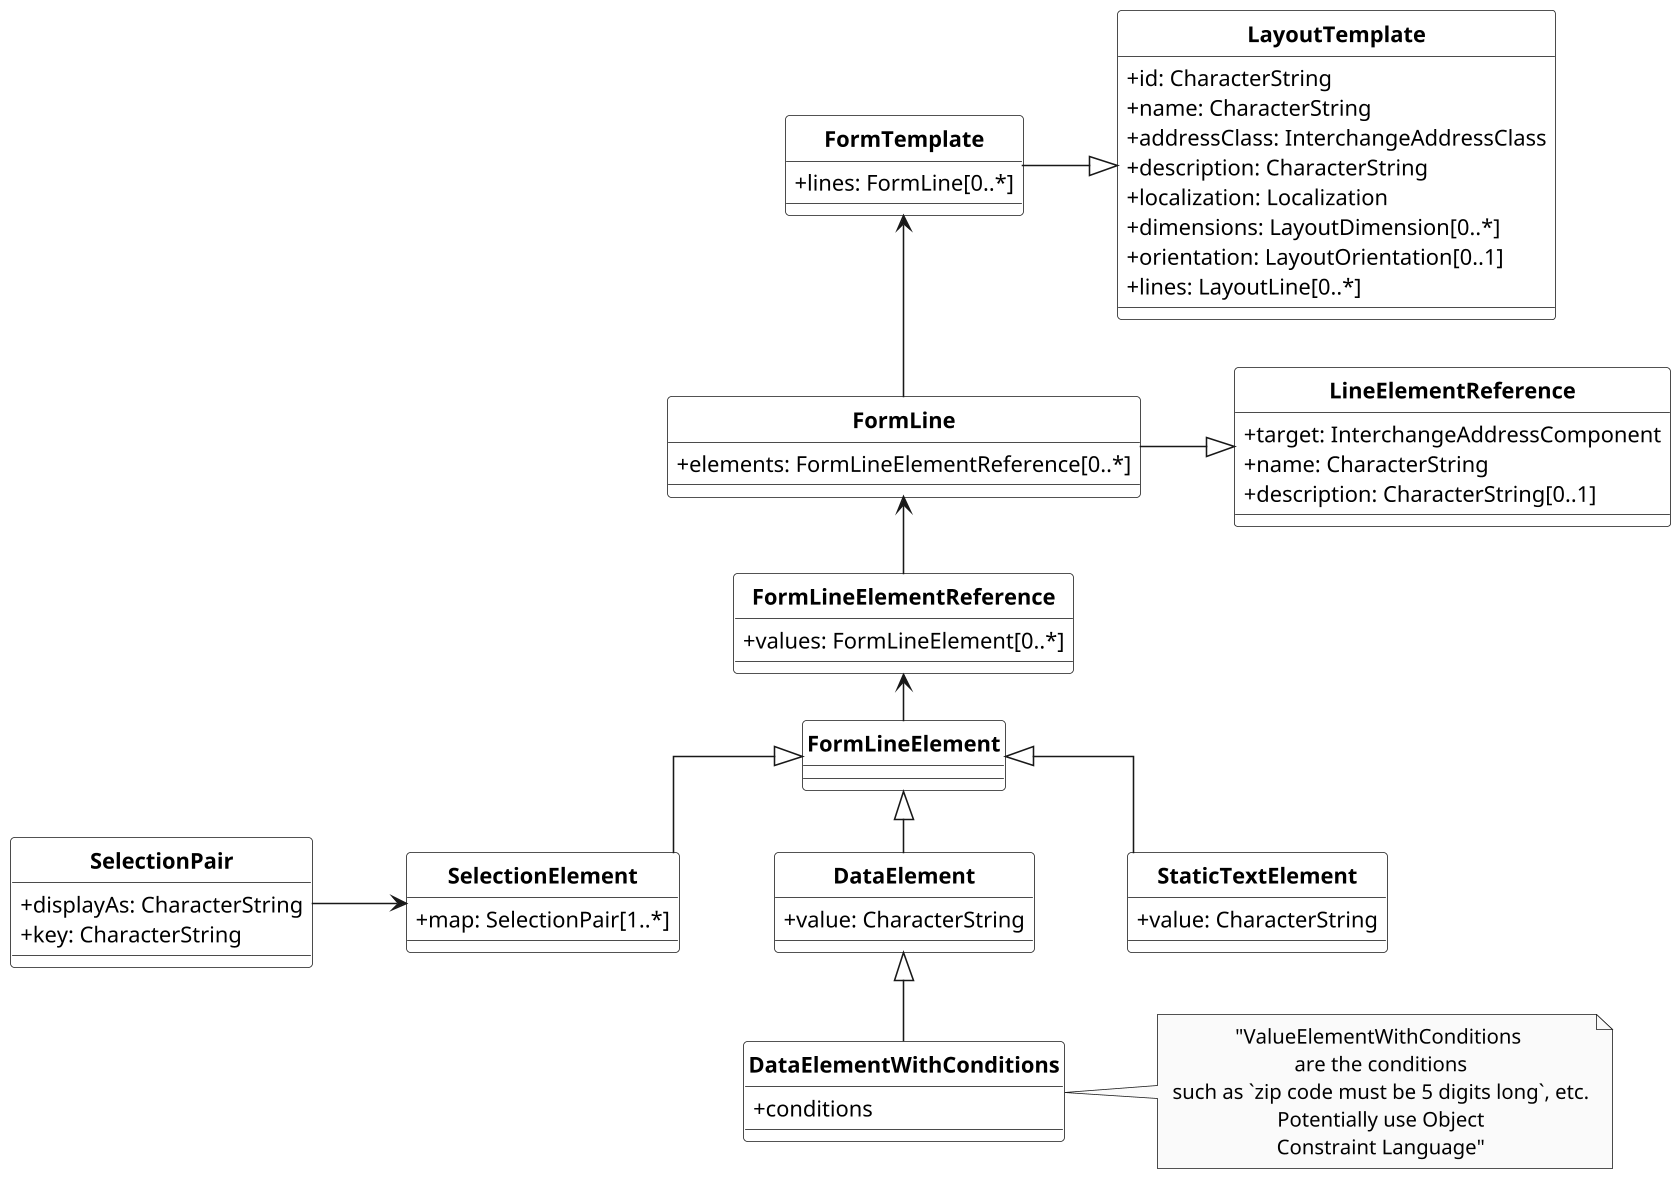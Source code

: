 @startuml FormTemplate
/'
Diagram:        FormTemplate
DateCreate:     03/05/2019
Description:

Hystory of changes:
> DD/MM/YYYY
    -
    -
'/

'******* CONFIGURATION ************************************************
skinparam classAttributeIconSize 0
skinparam Dpi 150
skinparam Monochrome true
skinparam LineType ortho
skinparam nodesep 60
skinparam ranksep 30
hide circle
/' skinparam CircledCharacterRadius 0 '/
/' skinparam CircledCharacterFontSize 0 '/
skinparam Default {
TextAlignment center
FontName Helvetica
}
skinparam Class {
AttributeIconSize 0
BackgroundColor White
FontStyle bold
StereotypeFontSize 10
}
skinparam Rectangle {
BackgroundColor White
FontStyle bold
FontSize 11
StereotypeFontSize 10
}
skinparam Object {
BackgroundColor White
FontStyle bold
FontSize 11
StereotypeFontSize 10
}

skinparam Entity {
StereotypeFontSize 10
}

'******* CLASS DEFINITION *********************************************
class FormTemplate {
    +lines: FormLine[0..*]
}

class LayoutTemplate{
    +id: CharacterString
    +name: CharacterString
    +addressClass: InterchangeAddressClass
    +description: CharacterString
    +localization: Localization
    +dimensions: LayoutDimension[0..*]
    +orientation: LayoutOrientation[0..1]
    +lines: LayoutLine[0..*]
}

class FormLine{
    +elements: FormLineElementReference[0..*]
}

class LineElementReference{
    +target: InterchangeAddressComponent
    +name: CharacterString
    +description: CharacterString[0..1]
}

class FormLineElementReference{
    +values: FormLineElement[0..*]
}

class FormLineElement{

}

class SelectionPair{
    +displayAs: CharacterString
    +key: CharacterString
}

class SelectionElement{
    +map: SelectionPair[1..*]
}

class DataElement{
    +value: CharacterString
}

class StaticTextElement{
    +value: CharacterString
}

class DataElementWithConditions{
    +conditions
}


'******* NOTES ********************************************************
note right of DataElementWithConditions: "ValueElementWithConditions\n are the conditions\n such as `zip code must be 5 digits long`, etc.\n Potentially use Object\n Constraint Language"

'******* CLASS RELATIONS **********************************************
LayoutTemplate <|-left- FormTemplate
FormLine -up-> FormTemplate
FormLineElementReference -up-> FormLine
FormLineElement -up-> FormLineElementReference
StaticTextElement -up-|> FormLineElement
SelectionPair -right-> SelectionElement
SelectionElement -up-|> FormLineElement
DataElement -up-|> FormLineElement
DataElement <|-- DataElementWithConditions
FormLine -right-|> LineElementReference

@enduml